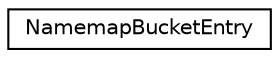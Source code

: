 digraph "Graphical Class Hierarchy"
{
 // LATEX_PDF_SIZE
  edge [fontname="Helvetica",fontsize="10",labelfontname="Helvetica",labelfontsize="10"];
  node [fontname="Helvetica",fontsize="10",shape=record];
  rankdir="LR";
  Node0 [label="NamemapBucketEntry",height=0.2,width=0.4,color="black", fillcolor="white", style="filled",URL="$structNamemapBucketEntry.html",tooltip=" "];
}

